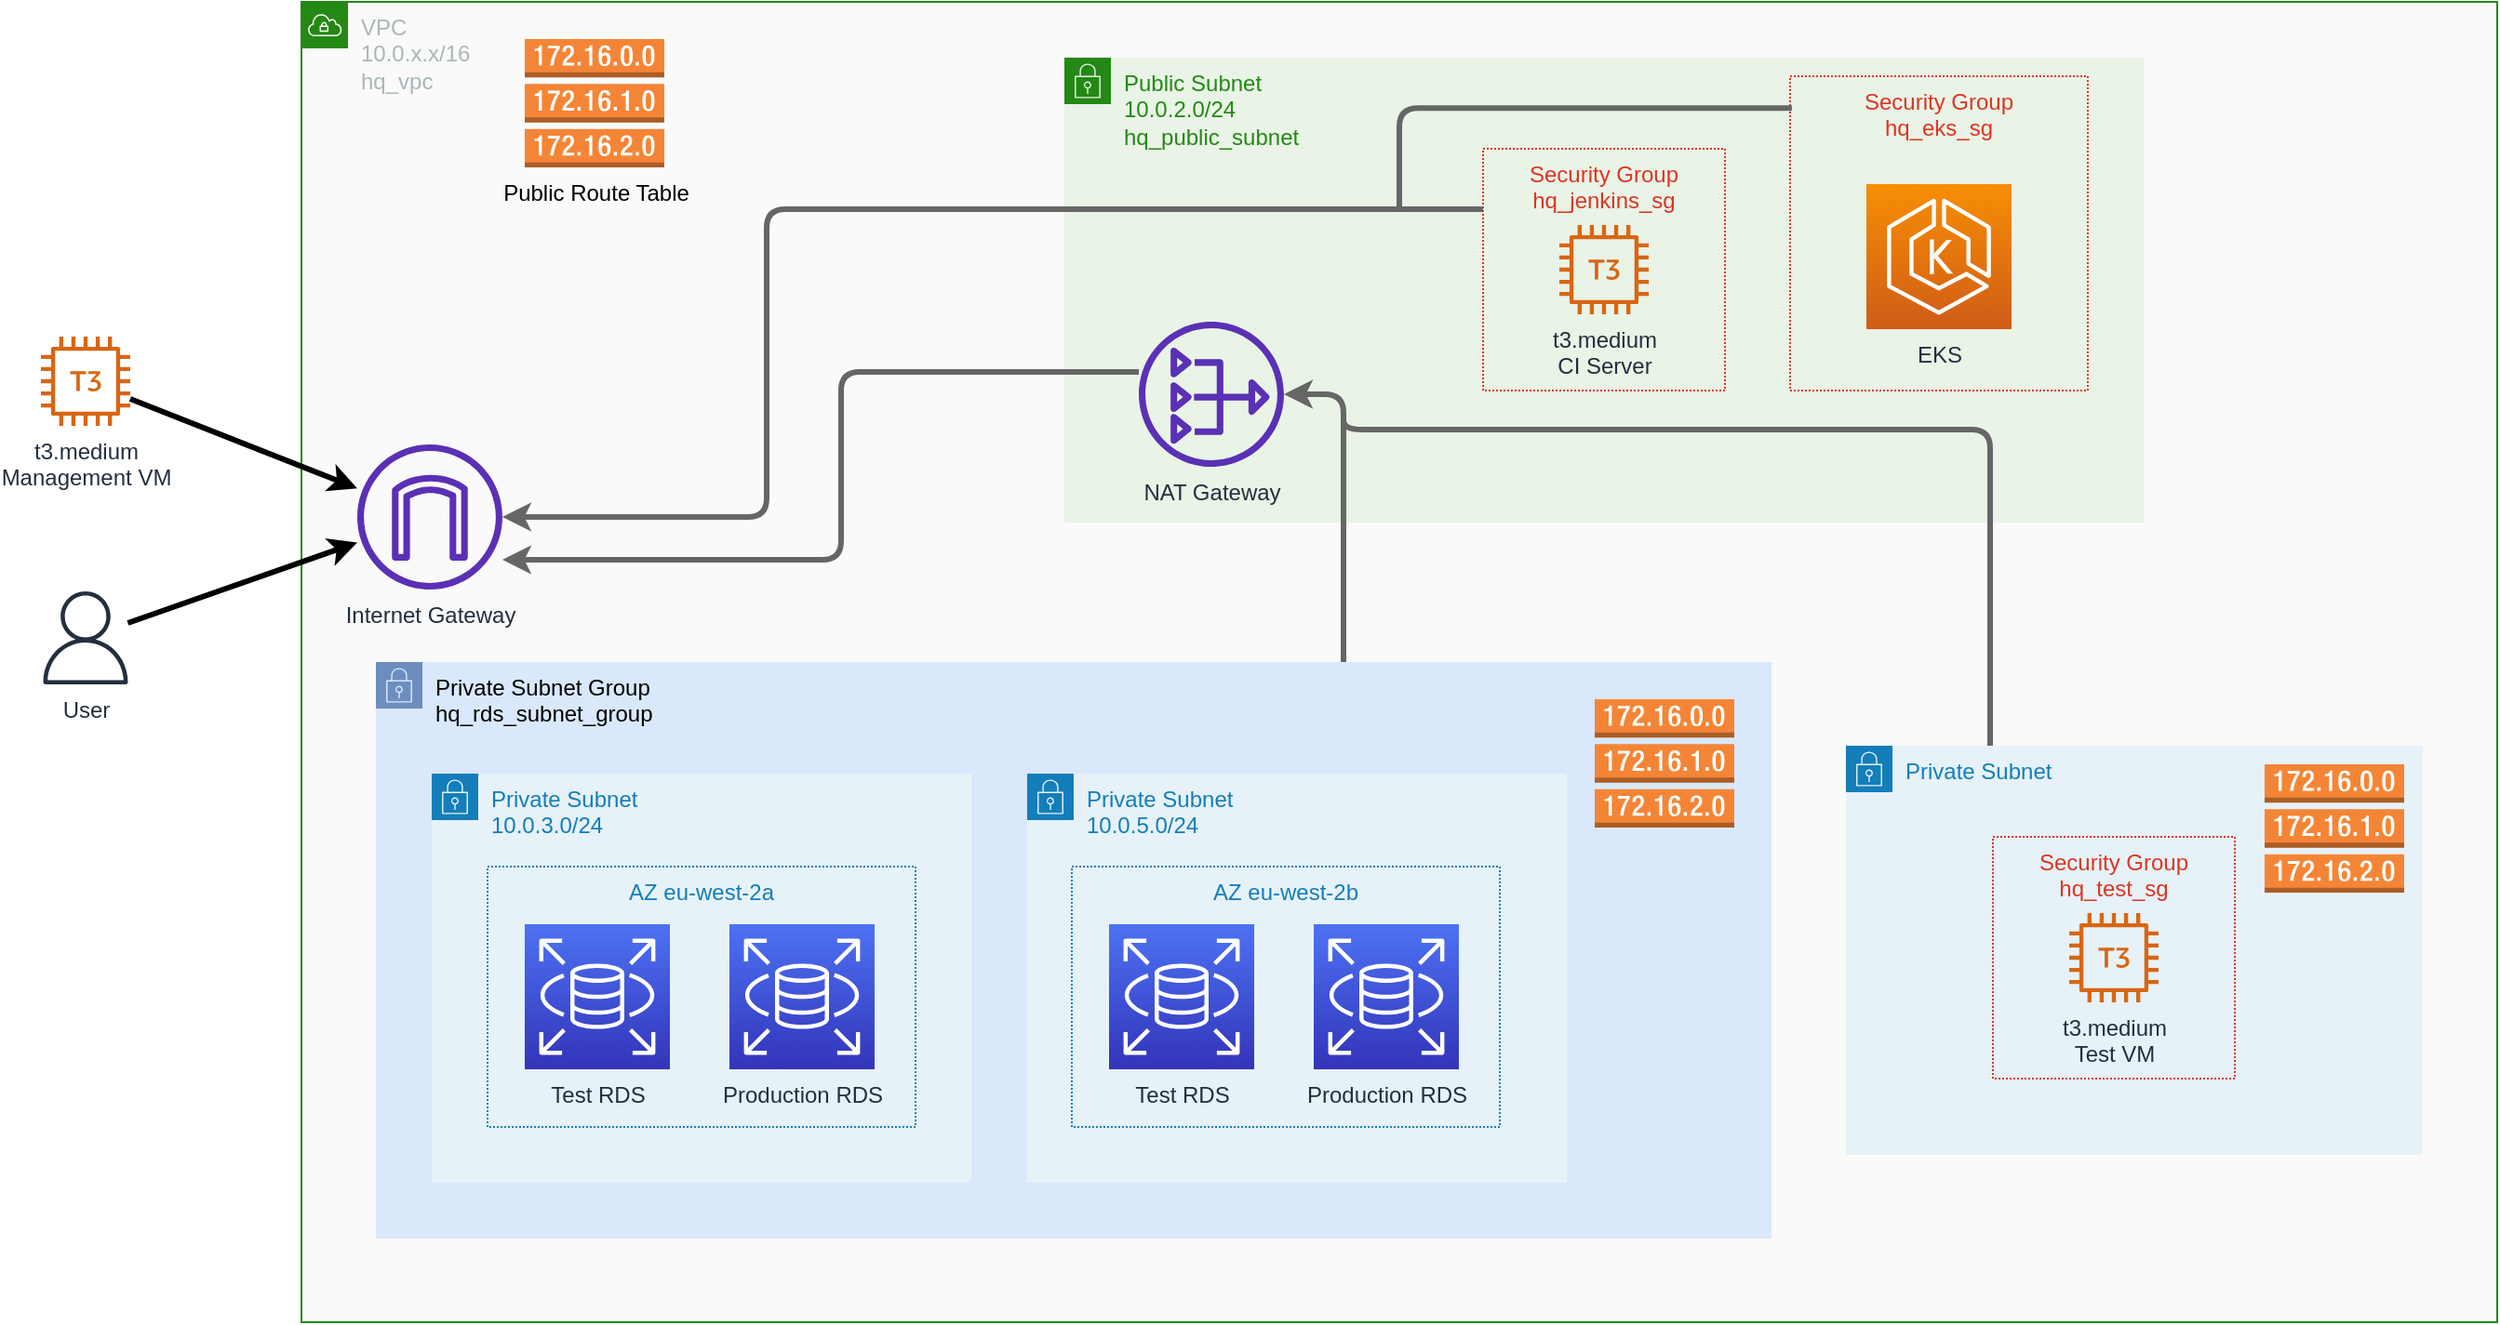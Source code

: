 <mxfile version="14.5.1" type="device"><diagram id="DsRfgjtYE4nJ2nQNvDfR" name="Page-1"><mxGraphModel dx="2547" dy="1799" grid="1" gridSize="10" guides="1" tooltips="1" connect="1" arrows="1" fold="1" page="1" pageScale="1" pageWidth="1169" pageHeight="827" math="0" shadow="0"><root><mxCell id="0"/><mxCell id="1" parent="0"/><mxCell id="G7ireAi9VKMg5s6gykiv-69" value="VPC&lt;br&gt;&lt;div&gt;10.0.x.x/16&lt;/div&gt;&lt;div&gt;hq_vpc&lt;/div&gt;" style="points=[[0,0],[0.25,0],[0.5,0],[0.75,0],[1,0],[1,0.25],[1,0.5],[1,0.75],[1,1],[0.75,1],[0.5,1],[0.25,1],[0,1],[0,0.75],[0,0.5],[0,0.25]];outlineConnect=0;gradientColor=none;html=1;whiteSpace=wrap;fontSize=12;fontStyle=0;shape=mxgraph.aws4.group;grIcon=mxgraph.aws4.group_vpc;strokeColor=#248814;verticalAlign=top;align=left;spacingLeft=30;fontColor=#AAB7B8;dashed=0;dashPattern=1 1;fillColor=#FAFAFA;" vertex="1" parent="1"><mxGeometry x="-40" y="-780" width="1180" height="710" as="geometry"/></mxCell><mxCell id="G7ireAi9VKMg5s6gykiv-17" value="&lt;div&gt;Public Subnet&amp;nbsp;&lt;/div&gt;10.0.2.0/24&lt;div&gt;hq_public_subnet&lt;/div&gt;" style="points=[[0,0],[0.25,0],[0.5,0],[0.75,0],[1,0],[1,0.25],[1,0.5],[1,0.75],[1,1],[0.75,1],[0.5,1],[0.25,1],[0,1],[0,0.75],[0,0.5],[0,0.25]];outlineConnect=0;gradientColor=none;html=1;whiteSpace=wrap;fontSize=12;fontStyle=0;shape=mxgraph.aws4.group;grIcon=mxgraph.aws4.group_security_group;grStroke=0;strokeColor=#248814;fillColor=#E9F3E6;verticalAlign=top;align=left;spacingLeft=30;fontColor=#248814;dashed=0;dashPattern=1 1;" vertex="1" parent="1"><mxGeometry x="370" y="-750" width="580" height="250" as="geometry"/></mxCell><mxCell id="G7ireAi9VKMg5s6gykiv-30" value="NAT Gateway" style="outlineConnect=0;fontColor=#232F3E;gradientColor=none;fillColor=#5A30B5;strokeColor=none;dashed=0;verticalLabelPosition=bottom;verticalAlign=top;align=center;html=1;fontSize=12;fontStyle=0;aspect=fixed;pointerEvents=1;shape=mxgraph.aws4.nat_gateway;dashPattern=1 1;" vertex="1" parent="1"><mxGeometry x="410" y="-608" width="78" height="78" as="geometry"/></mxCell><mxCell id="G7ireAi9VKMg5s6gykiv-70" value="" style="group" vertex="1" connectable="0" parent="1"><mxGeometry y="-425" width="750" height="310" as="geometry"/></mxCell><mxCell id="G7ireAi9VKMg5s6gykiv-32" value="Private Subnet Group&lt;br&gt;hq_rds_subnet_group" style="points=[[0,0],[0.25,0],[0.5,0],[0.75,0],[1,0],[1,0.25],[1,0.5],[1,0.75],[1,1],[0.75,1],[0.5,1],[0.25,1],[0,1],[0,0.75],[0,0.5],[0,0.25]];outlineConnect=0;html=1;whiteSpace=wrap;fontSize=12;fontStyle=0;shape=mxgraph.aws4.group;grIcon=mxgraph.aws4.group_security_group;grStroke=0;strokeColor=#6c8ebf;fillColor=#dae8fc;verticalAlign=top;align=left;spacingLeft=30;dashed=0;dashPattern=1 1;" vertex="1" parent="G7ireAi9VKMg5s6gykiv-70"><mxGeometry width="750" height="310" as="geometry"/></mxCell><mxCell id="G7ireAi9VKMg5s6gykiv-52" value="Private Subnet&lt;br&gt;10.0.5.0/24" style="points=[[0,0],[0.25,0],[0.5,0],[0.75,0],[1,0],[1,0.25],[1,0.5],[1,0.75],[1,1],[0.75,1],[0.5,1],[0.25,1],[0,1],[0,0.75],[0,0.5],[0,0.25]];outlineConnect=0;gradientColor=none;html=1;whiteSpace=wrap;fontSize=12;fontStyle=0;shape=mxgraph.aws4.group;grIcon=mxgraph.aws4.group_security_group;grStroke=0;strokeColor=#147EBA;fillColor=#E6F2F8;verticalAlign=top;align=left;spacingLeft=30;fontColor=#147EBA;dashed=0;dashPattern=1 1;" vertex="1" parent="G7ireAi9VKMg5s6gykiv-70"><mxGeometry x="350" y="60" width="290" height="220" as="geometry"/></mxCell><mxCell id="G7ireAi9VKMg5s6gykiv-50" value="Private Subnet&lt;br&gt;10.0.3.0/24" style="points=[[0,0],[0.25,0],[0.5,0],[0.75,0],[1,0],[1,0.25],[1,0.5],[1,0.75],[1,1],[0.75,1],[0.5,1],[0.25,1],[0,1],[0,0.75],[0,0.5],[0,0.25]];outlineConnect=0;gradientColor=none;html=1;whiteSpace=wrap;fontSize=12;fontStyle=0;shape=mxgraph.aws4.group;grIcon=mxgraph.aws4.group_security_group;grStroke=0;strokeColor=#147EBA;fillColor=#E6F2F8;verticalAlign=top;align=left;spacingLeft=30;fontColor=#147EBA;dashed=0;dashPattern=1 1;" vertex="1" parent="G7ireAi9VKMg5s6gykiv-70"><mxGeometry x="30" y="60" width="290" height="220" as="geometry"/></mxCell><mxCell id="G7ireAi9VKMg5s6gykiv-40" value="AZ eu-west-2a" style="fillColor=none;strokeColor=#147EBA;dashed=1;verticalAlign=top;fontStyle=0;fontColor=#147EBA;dashPattern=1 1;" vertex="1" parent="G7ireAi9VKMg5s6gykiv-70"><mxGeometry x="60" y="110" width="230" height="140" as="geometry"/></mxCell><mxCell id="G7ireAi9VKMg5s6gykiv-33" value="Test RDS" style="points=[[0,0,0],[0.25,0,0],[0.5,0,0],[0.75,0,0],[1,0,0],[0,1,0],[0.25,1,0],[0.5,1,0],[0.75,1,0],[1,1,0],[0,0.25,0],[0,0.5,0],[0,0.75,0],[1,0.25,0],[1,0.5,0],[1,0.75,0]];outlineConnect=0;fontColor=#232F3E;gradientColor=#4D72F3;gradientDirection=north;fillColor=#3334B9;strokeColor=#ffffff;dashed=0;verticalLabelPosition=bottom;verticalAlign=top;align=center;html=1;fontSize=12;fontStyle=0;aspect=fixed;shape=mxgraph.aws4.resourceIcon;resIcon=mxgraph.aws4.rds;dashPattern=1 1;" vertex="1" parent="G7ireAi9VKMg5s6gykiv-70"><mxGeometry x="80" y="141" width="78" height="78" as="geometry"/></mxCell><mxCell id="G7ireAi9VKMg5s6gykiv-34" value="Production RDS" style="points=[[0,0,0],[0.25,0,0],[0.5,0,0],[0.75,0,0],[1,0,0],[0,1,0],[0.25,1,0],[0.5,1,0],[0.75,1,0],[1,1,0],[0,0.25,0],[0,0.5,0],[0,0.75,0],[1,0.25,0],[1,0.5,0],[1,0.75,0]];outlineConnect=0;fontColor=#232F3E;gradientColor=#4D72F3;gradientDirection=north;fillColor=#3334B9;strokeColor=#ffffff;dashed=0;verticalLabelPosition=bottom;verticalAlign=top;align=center;html=1;fontSize=12;fontStyle=0;aspect=fixed;shape=mxgraph.aws4.resourceIcon;resIcon=mxgraph.aws4.rds;dashPattern=1 1;" vertex="1" parent="G7ireAi9VKMg5s6gykiv-70"><mxGeometry x="190" y="141" width="78" height="78" as="geometry"/></mxCell><mxCell id="G7ireAi9VKMg5s6gykiv-45" value="AZ eu-west-2b" style="fillColor=none;strokeColor=#147EBA;dashed=1;verticalAlign=top;fontStyle=0;fontColor=#147EBA;dashPattern=1 1;" vertex="1" parent="G7ireAi9VKMg5s6gykiv-70"><mxGeometry x="374" y="110" width="230" height="140" as="geometry"/></mxCell><mxCell id="G7ireAi9VKMg5s6gykiv-46" value="Test RDS" style="points=[[0,0,0],[0.25,0,0],[0.5,0,0],[0.75,0,0],[1,0,0],[0,1,0],[0.25,1,0],[0.5,1,0],[0.75,1,0],[1,1,0],[0,0.25,0],[0,0.5,0],[0,0.75,0],[1,0.25,0],[1,0.5,0],[1,0.75,0]];outlineConnect=0;fontColor=#232F3E;gradientColor=#4D72F3;gradientDirection=north;fillColor=#3334B9;strokeColor=#ffffff;dashed=0;verticalLabelPosition=bottom;verticalAlign=top;align=center;html=1;fontSize=12;fontStyle=0;aspect=fixed;shape=mxgraph.aws4.resourceIcon;resIcon=mxgraph.aws4.rds;dashPattern=1 1;" vertex="1" parent="G7ireAi9VKMg5s6gykiv-70"><mxGeometry x="394" y="141" width="78" height="78" as="geometry"/></mxCell><mxCell id="G7ireAi9VKMg5s6gykiv-47" value="Production RDS" style="points=[[0,0,0],[0.25,0,0],[0.5,0,0],[0.75,0,0],[1,0,0],[0,1,0],[0.25,1,0],[0.5,1,0],[0.75,1,0],[1,1,0],[0,0.25,0],[0,0.5,0],[0,0.75,0],[1,0.25,0],[1,0.5,0],[1,0.75,0]];outlineConnect=0;fontColor=#232F3E;gradientColor=#4D72F3;gradientDirection=north;fillColor=#3334B9;strokeColor=#ffffff;dashed=0;verticalLabelPosition=bottom;verticalAlign=top;align=center;html=1;fontSize=12;fontStyle=0;aspect=fixed;shape=mxgraph.aws4.resourceIcon;resIcon=mxgraph.aws4.rds;dashPattern=1 1;" vertex="1" parent="G7ireAi9VKMg5s6gykiv-70"><mxGeometry x="504" y="141" width="78" height="78" as="geometry"/></mxCell><mxCell id="G7ireAi9VKMg5s6gykiv-65" value="" style="outlineConnect=0;dashed=0;verticalLabelPosition=bottom;verticalAlign=top;align=center;html=1;shape=mxgraph.aws3.route_table;fillColor=#F58536;gradientColor=none;dashPattern=1 1;strokeColor=#000000;strokeWidth=1;" vertex="1" parent="G7ireAi9VKMg5s6gykiv-70"><mxGeometry x="655" y="20" width="75" height="69" as="geometry"/></mxCell><mxCell id="G7ireAi9VKMg5s6gykiv-71" value="" style="group" vertex="1" connectable="0" parent="1"><mxGeometry x="790" y="-380" width="310" height="220" as="geometry"/></mxCell><mxCell id="G7ireAi9VKMg5s6gykiv-48" value="Private Subnet" style="points=[[0,0],[0.25,0],[0.5,0],[0.75,0],[1,0],[1,0.25],[1,0.5],[1,0.75],[1,1],[0.75,1],[0.5,1],[0.25,1],[0,1],[0,0.75],[0,0.5],[0,0.25]];outlineConnect=0;gradientColor=none;html=1;whiteSpace=wrap;fontSize=12;fontStyle=0;shape=mxgraph.aws4.group;grIcon=mxgraph.aws4.group_security_group;grStroke=0;strokeColor=#147EBA;fillColor=#E6F2F8;verticalAlign=top;align=left;spacingLeft=30;fontColor=#147EBA;dashed=0;dashPattern=1 1;" vertex="1" parent="G7ireAi9VKMg5s6gykiv-71"><mxGeometry width="310" height="220" as="geometry"/></mxCell><mxCell id="G7ireAi9VKMg5s6gykiv-60" value="Security Group&#10;hq_test_sg" style="fillColor=none;strokeColor=#DD3522;verticalAlign=top;fontStyle=0;fontColor=#DD3522;dashed=1;dashPattern=1 1;" vertex="1" parent="G7ireAi9VKMg5s6gykiv-71"><mxGeometry x="79" y="49" width="130" height="130" as="geometry"/></mxCell><mxCell id="G7ireAi9VKMg5s6gykiv-61" value="t3.medium&lt;br&gt;Test VM" style="outlineConnect=0;fontColor=#232F3E;gradientColor=none;fillColor=#D86613;strokeColor=none;dashed=0;verticalLabelPosition=bottom;verticalAlign=top;align=center;html=1;fontSize=12;fontStyle=0;aspect=fixed;pointerEvents=1;shape=mxgraph.aws4.t3_instance;dashPattern=1 1;" vertex="1" parent="G7ireAi9VKMg5s6gykiv-71"><mxGeometry x="120" y="90" width="48" height="48" as="geometry"/></mxCell><mxCell id="G7ireAi9VKMg5s6gykiv-66" value="" style="outlineConnect=0;dashed=0;verticalLabelPosition=bottom;verticalAlign=top;align=center;html=1;shape=mxgraph.aws3.route_table;fillColor=#F58536;gradientColor=none;dashPattern=1 1;strokeColor=#000000;strokeWidth=1;" vertex="1" parent="G7ireAi9VKMg5s6gykiv-71"><mxGeometry x="225" y="10" width="75" height="69" as="geometry"/></mxCell><mxCell id="G7ireAi9VKMg5s6gykiv-74" value="Public Route Table" style="outlineConnect=0;dashed=0;verticalLabelPosition=bottom;verticalAlign=top;align=center;html=1;shape=mxgraph.aws3.route_table;fillColor=#F58536;gradientColor=none;dashPattern=1 1;strokeColor=#000000;strokeWidth=1;" vertex="1" parent="1"><mxGeometry x="80" y="-760" width="75" height="69" as="geometry"/></mxCell><mxCell id="G7ireAi9VKMg5s6gykiv-75" value="Internet Gateway" style="outlineConnect=0;fontColor=#232F3E;gradientColor=none;fillColor=#5A30B5;strokeColor=none;dashed=0;verticalLabelPosition=bottom;verticalAlign=top;align=center;html=1;fontSize=12;fontStyle=0;aspect=fixed;pointerEvents=1;shape=mxgraph.aws4.internet_gateway;dashPattern=1 1;" vertex="1" parent="1"><mxGeometry x="-10" y="-542" width="78" height="78" as="geometry"/></mxCell><mxCell id="G7ireAi9VKMg5s6gykiv-93" value="" style="edgeStyle=elbowEdgeStyle;elbow=horizontal;endArrow=classic;html=1;strokeWidth=3;fillColor=#f5f5f5;strokeColor=#666666;" edge="1" parent="1" source="G7ireAi9VKMg5s6gykiv-32" target="G7ireAi9VKMg5s6gykiv-30"><mxGeometry width="50" height="50" relative="1" as="geometry"><mxPoint x="640" y="-442" as="sourcePoint"/><mxPoint x="690" y="-492" as="targetPoint"/><Array as="points"><mxPoint x="520" y="-470"/><mxPoint x="680" y="-570"/><mxPoint x="699" y="-490"/></Array></mxGeometry></mxCell><mxCell id="G7ireAi9VKMg5s6gykiv-94" value="" style="edgeStyle=segmentEdgeStyle;endArrow=none;html=1;strokeWidth=3;exitX=0.25;exitY=0;exitDx=0;exitDy=0;fillColor=#f5f5f5;strokeColor=#666666;endFill=0;" edge="1" parent="1" source="G7ireAi9VKMg5s6gykiv-48"><mxGeometry width="50" height="50" relative="1" as="geometry"><mxPoint x="740" y="-570" as="sourcePoint"/><mxPoint x="520" y="-560" as="targetPoint"/><Array as="points"><mxPoint x="868" y="-550"/></Array></mxGeometry></mxCell><mxCell id="G7ireAi9VKMg5s6gykiv-95" value="" style="edgeStyle=segmentEdgeStyle;endArrow=classic;html=1;strokeWidth=3;fillColor=#f5f5f5;strokeColor=#666666;" edge="1" parent="1" source="G7ireAi9VKMg5s6gykiv-30" target="G7ireAi9VKMg5s6gykiv-75"><mxGeometry width="50" height="50" relative="1" as="geometry"><mxPoint x="500" y="-370" as="sourcePoint"/><mxPoint x="550" y="-420" as="targetPoint"/><Array as="points"><mxPoint x="250" y="-581"/><mxPoint x="250" y="-480"/></Array></mxGeometry></mxCell><mxCell id="G7ireAi9VKMg5s6gykiv-97" value="t3.medium&lt;br&gt;Management VM" style="outlineConnect=0;fontColor=#232F3E;gradientColor=none;fillColor=#D86613;strokeColor=none;dashed=0;verticalLabelPosition=bottom;verticalAlign=top;align=center;html=1;fontSize=12;fontStyle=0;aspect=fixed;pointerEvents=1;shape=mxgraph.aws4.t3_instance;dashPattern=1 1;" vertex="1" parent="1"><mxGeometry x="-180" y="-600" width="48" height="48" as="geometry"/></mxCell><mxCell id="G7ireAi9VKMg5s6gykiv-98" value="" style="endArrow=classic;html=1;strokeWidth=3;" edge="1" parent="1" source="G7ireAi9VKMg5s6gykiv-97" target="G7ireAi9VKMg5s6gykiv-75"><mxGeometry width="50" height="50" relative="1" as="geometry"><mxPoint x="320" y="-450" as="sourcePoint"/><mxPoint x="-90" y="-540" as="targetPoint"/></mxGeometry></mxCell><mxCell id="G7ireAi9VKMg5s6gykiv-107" value="" style="group" vertex="1" connectable="0" parent="1"><mxGeometry x="760" y="-740" width="160" height="169" as="geometry"/></mxCell><mxCell id="G7ireAi9VKMg5s6gykiv-102" value="Security Group&#10;hq_eks_sg" style="fillColor=none;strokeColor=#DD3522;verticalAlign=top;fontStyle=0;fontColor=#DD3522;dashed=1;dashPattern=1 1;" vertex="1" parent="G7ireAi9VKMg5s6gykiv-107"><mxGeometry width="160" height="169" as="geometry"/></mxCell><mxCell id="G7ireAi9VKMg5s6gykiv-101" value="EKS" style="points=[[0,0,0],[0.25,0,0],[0.5,0,0],[0.75,0,0],[1,0,0],[0,1,0],[0.25,1,0],[0.5,1,0],[0.75,1,0],[1,1,0],[0,0.25,0],[0,0.5,0],[0,0.75,0],[1,0.25,0],[1,0.5,0],[1,0.75,0]];outlineConnect=0;fontColor=#232F3E;gradientColor=#F78E04;gradientDirection=north;fillColor=#D05C17;strokeColor=#ffffff;dashed=0;verticalLabelPosition=bottom;verticalAlign=top;align=center;html=1;fontSize=12;fontStyle=0;aspect=fixed;shape=mxgraph.aws4.resourceIcon;resIcon=mxgraph.aws4.eks;dashPattern=1 1;" vertex="1" parent="G7ireAi9VKMg5s6gykiv-107"><mxGeometry x="41" y="58" width="78" height="78" as="geometry"/></mxCell><mxCell id="G7ireAi9VKMg5s6gykiv-109" value="" style="group" vertex="1" connectable="0" parent="1"><mxGeometry x="595" y="-701" width="130" height="130" as="geometry"/></mxCell><mxCell id="G7ireAi9VKMg5s6gykiv-24" value="Security Group&#10;hq_jenkins_sg" style="fillColor=none;strokeColor=#DD3522;verticalAlign=top;fontStyle=0;fontColor=#DD3522;dashed=1;dashPattern=1 1;" vertex="1" parent="G7ireAi9VKMg5s6gykiv-109"><mxGeometry width="130" height="130" as="geometry"/></mxCell><mxCell id="G7ireAi9VKMg5s6gykiv-53" value="t3.medium&lt;br&gt;CI Server" style="outlineConnect=0;fontColor=#232F3E;gradientColor=none;fillColor=#D86613;strokeColor=none;dashed=0;verticalLabelPosition=bottom;verticalAlign=top;align=center;html=1;fontSize=12;fontStyle=0;aspect=fixed;pointerEvents=1;shape=mxgraph.aws4.t3_instance;dashPattern=1 1;" vertex="1" parent="G7ireAi9VKMg5s6gykiv-109"><mxGeometry x="41" y="41" width="48" height="48" as="geometry"/></mxCell><mxCell id="G7ireAi9VKMg5s6gykiv-110" value="" style="edgeStyle=elbowEdgeStyle;elbow=horizontal;endArrow=classic;html=1;strokeWidth=3;exitX=0;exitY=0.25;exitDx=0;exitDy=0;fillColor=#f5f5f5;strokeColor=#666666;" edge="1" parent="1" source="G7ireAi9VKMg5s6gykiv-24" target="G7ireAi9VKMg5s6gykiv-75"><mxGeometry width="50" height="50" relative="1" as="geometry"><mxPoint x="380" y="-490" as="sourcePoint"/><mxPoint x="430" y="-540" as="targetPoint"/><Array as="points"><mxPoint x="210" y="-600"/><mxPoint x="230" y="-668"/></Array></mxGeometry></mxCell><mxCell id="G7ireAi9VKMg5s6gykiv-112" value="" style="edgeStyle=elbowEdgeStyle;elbow=horizontal;endArrow=none;html=1;strokeWidth=3;exitX=0.006;exitY=0.101;exitDx=0;exitDy=0;fillColor=#f5f5f5;strokeColor=#666666;exitPerimeter=0;endFill=0;" edge="1" parent="1" source="G7ireAi9VKMg5s6gykiv-102"><mxGeometry width="50" height="50" relative="1" as="geometry"><mxPoint x="760" y="-718.75" as="sourcePoint"/><mxPoint x="550" y="-670" as="targetPoint"/><Array as="points"><mxPoint x="550" y="-640"/><mxPoint x="395" y="-718.25"/></Array></mxGeometry></mxCell><mxCell id="G7ireAi9VKMg5s6gykiv-113" value="User" style="outlineConnect=0;fontColor=#232F3E;gradientColor=none;fillColor=#232F3E;strokeColor=none;dashed=0;verticalLabelPosition=bottom;verticalAlign=top;align=center;html=1;fontSize=12;fontStyle=0;aspect=fixed;pointerEvents=1;shape=mxgraph.aws4.user;dashPattern=1 1;" vertex="1" parent="1"><mxGeometry x="-181" y="-463" width="50" height="50" as="geometry"/></mxCell><mxCell id="G7ireAi9VKMg5s6gykiv-114" value="" style="endArrow=classic;html=1;strokeWidth=3;" edge="1" parent="1" source="G7ireAi9VKMg5s6gykiv-113" target="G7ireAi9VKMg5s6gykiv-75"><mxGeometry width="50" height="50" relative="1" as="geometry"><mxPoint x="-122" y="-537.384" as="sourcePoint"/><mxPoint y="-503.751" as="targetPoint"/></mxGeometry></mxCell></root></mxGraphModel></diagram></mxfile>